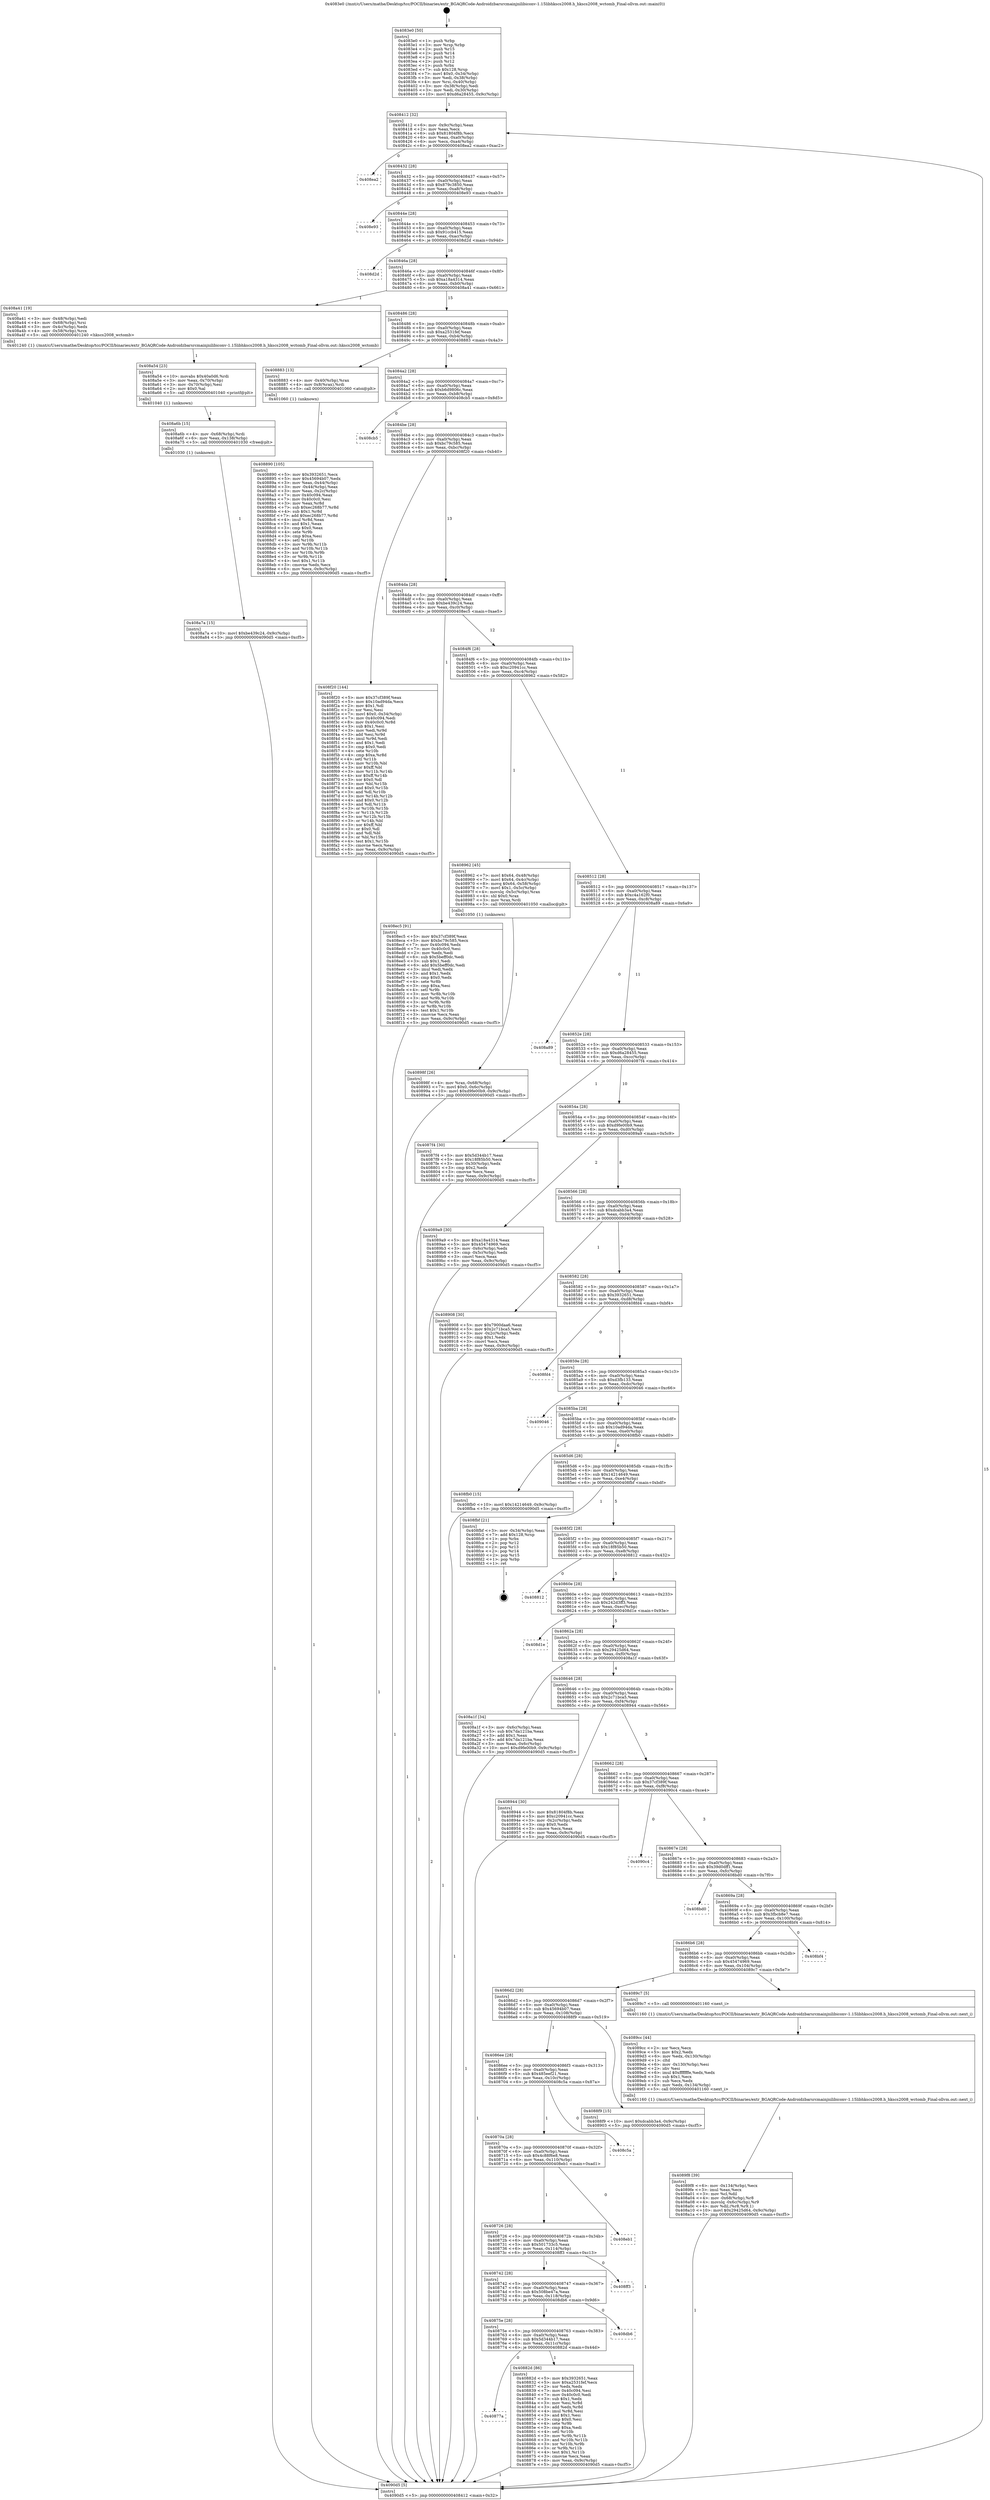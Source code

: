 digraph "0x4083e0" {
  label = "0x4083e0 (/mnt/c/Users/mathe/Desktop/tcc/POCII/binaries/extr_BGAQRCode-Androidzbarsrcmainjnilibiconv-1.15libhkscs2008.h_hkscs2008_wctomb_Final-ollvm.out::main(0))"
  labelloc = "t"
  node[shape=record]

  Entry [label="",width=0.3,height=0.3,shape=circle,fillcolor=black,style=filled]
  "0x408412" [label="{
     0x408412 [32]\l
     | [instrs]\l
     &nbsp;&nbsp;0x408412 \<+6\>: mov -0x9c(%rbp),%eax\l
     &nbsp;&nbsp;0x408418 \<+2\>: mov %eax,%ecx\l
     &nbsp;&nbsp;0x40841a \<+6\>: sub $0x81804f8b,%ecx\l
     &nbsp;&nbsp;0x408420 \<+6\>: mov %eax,-0xa0(%rbp)\l
     &nbsp;&nbsp;0x408426 \<+6\>: mov %ecx,-0xa4(%rbp)\l
     &nbsp;&nbsp;0x40842c \<+6\>: je 0000000000408ea2 \<main+0xac2\>\l
  }"]
  "0x408ea2" [label="{
     0x408ea2\l
  }", style=dashed]
  "0x408432" [label="{
     0x408432 [28]\l
     | [instrs]\l
     &nbsp;&nbsp;0x408432 \<+5\>: jmp 0000000000408437 \<main+0x57\>\l
     &nbsp;&nbsp;0x408437 \<+6\>: mov -0xa0(%rbp),%eax\l
     &nbsp;&nbsp;0x40843d \<+5\>: sub $0x879c3850,%eax\l
     &nbsp;&nbsp;0x408442 \<+6\>: mov %eax,-0xa8(%rbp)\l
     &nbsp;&nbsp;0x408448 \<+6\>: je 0000000000408e93 \<main+0xab3\>\l
  }"]
  Exit [label="",width=0.3,height=0.3,shape=circle,fillcolor=black,style=filled,peripheries=2]
  "0x408e93" [label="{
     0x408e93\l
  }", style=dashed]
  "0x40844e" [label="{
     0x40844e [28]\l
     | [instrs]\l
     &nbsp;&nbsp;0x40844e \<+5\>: jmp 0000000000408453 \<main+0x73\>\l
     &nbsp;&nbsp;0x408453 \<+6\>: mov -0xa0(%rbp),%eax\l
     &nbsp;&nbsp;0x408459 \<+5\>: sub $0x91ccb415,%eax\l
     &nbsp;&nbsp;0x40845e \<+6\>: mov %eax,-0xac(%rbp)\l
     &nbsp;&nbsp;0x408464 \<+6\>: je 0000000000408d2d \<main+0x94d\>\l
  }"]
  "0x408a7a" [label="{
     0x408a7a [15]\l
     | [instrs]\l
     &nbsp;&nbsp;0x408a7a \<+10\>: movl $0xbe439c24,-0x9c(%rbp)\l
     &nbsp;&nbsp;0x408a84 \<+5\>: jmp 00000000004090d5 \<main+0xcf5\>\l
  }"]
  "0x408d2d" [label="{
     0x408d2d\l
  }", style=dashed]
  "0x40846a" [label="{
     0x40846a [28]\l
     | [instrs]\l
     &nbsp;&nbsp;0x40846a \<+5\>: jmp 000000000040846f \<main+0x8f\>\l
     &nbsp;&nbsp;0x40846f \<+6\>: mov -0xa0(%rbp),%eax\l
     &nbsp;&nbsp;0x408475 \<+5\>: sub $0xa18a4314,%eax\l
     &nbsp;&nbsp;0x40847a \<+6\>: mov %eax,-0xb0(%rbp)\l
     &nbsp;&nbsp;0x408480 \<+6\>: je 0000000000408a41 \<main+0x661\>\l
  }"]
  "0x408a6b" [label="{
     0x408a6b [15]\l
     | [instrs]\l
     &nbsp;&nbsp;0x408a6b \<+4\>: mov -0x68(%rbp),%rdi\l
     &nbsp;&nbsp;0x408a6f \<+6\>: mov %eax,-0x138(%rbp)\l
     &nbsp;&nbsp;0x408a75 \<+5\>: call 0000000000401030 \<free@plt\>\l
     | [calls]\l
     &nbsp;&nbsp;0x401030 \{1\} (unknown)\l
  }"]
  "0x408a41" [label="{
     0x408a41 [19]\l
     | [instrs]\l
     &nbsp;&nbsp;0x408a41 \<+3\>: mov -0x48(%rbp),%edi\l
     &nbsp;&nbsp;0x408a44 \<+4\>: mov -0x68(%rbp),%rsi\l
     &nbsp;&nbsp;0x408a48 \<+3\>: mov -0x4c(%rbp),%edx\l
     &nbsp;&nbsp;0x408a4b \<+4\>: mov -0x58(%rbp),%rcx\l
     &nbsp;&nbsp;0x408a4f \<+5\>: call 0000000000401240 \<hkscs2008_wctomb\>\l
     | [calls]\l
     &nbsp;&nbsp;0x401240 \{1\} (/mnt/c/Users/mathe/Desktop/tcc/POCII/binaries/extr_BGAQRCode-Androidzbarsrcmainjnilibiconv-1.15libhkscs2008.h_hkscs2008_wctomb_Final-ollvm.out::hkscs2008_wctomb)\l
  }"]
  "0x408486" [label="{
     0x408486 [28]\l
     | [instrs]\l
     &nbsp;&nbsp;0x408486 \<+5\>: jmp 000000000040848b \<main+0xab\>\l
     &nbsp;&nbsp;0x40848b \<+6\>: mov -0xa0(%rbp),%eax\l
     &nbsp;&nbsp;0x408491 \<+5\>: sub $0xa2531fef,%eax\l
     &nbsp;&nbsp;0x408496 \<+6\>: mov %eax,-0xb4(%rbp)\l
     &nbsp;&nbsp;0x40849c \<+6\>: je 0000000000408883 \<main+0x4a3\>\l
  }"]
  "0x408a54" [label="{
     0x408a54 [23]\l
     | [instrs]\l
     &nbsp;&nbsp;0x408a54 \<+10\>: movabs $0x40a0d6,%rdi\l
     &nbsp;&nbsp;0x408a5e \<+3\>: mov %eax,-0x70(%rbp)\l
     &nbsp;&nbsp;0x408a61 \<+3\>: mov -0x70(%rbp),%esi\l
     &nbsp;&nbsp;0x408a64 \<+2\>: mov $0x0,%al\l
     &nbsp;&nbsp;0x408a66 \<+5\>: call 0000000000401040 \<printf@plt\>\l
     | [calls]\l
     &nbsp;&nbsp;0x401040 \{1\} (unknown)\l
  }"]
  "0x408883" [label="{
     0x408883 [13]\l
     | [instrs]\l
     &nbsp;&nbsp;0x408883 \<+4\>: mov -0x40(%rbp),%rax\l
     &nbsp;&nbsp;0x408887 \<+4\>: mov 0x8(%rax),%rdi\l
     &nbsp;&nbsp;0x40888b \<+5\>: call 0000000000401060 \<atoi@plt\>\l
     | [calls]\l
     &nbsp;&nbsp;0x401060 \{1\} (unknown)\l
  }"]
  "0x4084a2" [label="{
     0x4084a2 [28]\l
     | [instrs]\l
     &nbsp;&nbsp;0x4084a2 \<+5\>: jmp 00000000004084a7 \<main+0xc7\>\l
     &nbsp;&nbsp;0x4084a7 \<+6\>: mov -0xa0(%rbp),%eax\l
     &nbsp;&nbsp;0x4084ad \<+5\>: sub $0xb6d9806c,%eax\l
     &nbsp;&nbsp;0x4084b2 \<+6\>: mov %eax,-0xb8(%rbp)\l
     &nbsp;&nbsp;0x4084b8 \<+6\>: je 0000000000408cb5 \<main+0x8d5\>\l
  }"]
  "0x4089f8" [label="{
     0x4089f8 [39]\l
     | [instrs]\l
     &nbsp;&nbsp;0x4089f8 \<+6\>: mov -0x134(%rbp),%ecx\l
     &nbsp;&nbsp;0x4089fe \<+3\>: imul %eax,%ecx\l
     &nbsp;&nbsp;0x408a01 \<+3\>: mov %cl,%dil\l
     &nbsp;&nbsp;0x408a04 \<+4\>: mov -0x68(%rbp),%r8\l
     &nbsp;&nbsp;0x408a08 \<+4\>: movslq -0x6c(%rbp),%r9\l
     &nbsp;&nbsp;0x408a0c \<+4\>: mov %dil,(%r8,%r9,1)\l
     &nbsp;&nbsp;0x408a10 \<+10\>: movl $0x29425d64,-0x9c(%rbp)\l
     &nbsp;&nbsp;0x408a1a \<+5\>: jmp 00000000004090d5 \<main+0xcf5\>\l
  }"]
  "0x408cb5" [label="{
     0x408cb5\l
  }", style=dashed]
  "0x4084be" [label="{
     0x4084be [28]\l
     | [instrs]\l
     &nbsp;&nbsp;0x4084be \<+5\>: jmp 00000000004084c3 \<main+0xe3\>\l
     &nbsp;&nbsp;0x4084c3 \<+6\>: mov -0xa0(%rbp),%eax\l
     &nbsp;&nbsp;0x4084c9 \<+5\>: sub $0xbc79c585,%eax\l
     &nbsp;&nbsp;0x4084ce \<+6\>: mov %eax,-0xbc(%rbp)\l
     &nbsp;&nbsp;0x4084d4 \<+6\>: je 0000000000408f20 \<main+0xb40\>\l
  }"]
  "0x4089cc" [label="{
     0x4089cc [44]\l
     | [instrs]\l
     &nbsp;&nbsp;0x4089cc \<+2\>: xor %ecx,%ecx\l
     &nbsp;&nbsp;0x4089ce \<+5\>: mov $0x2,%edx\l
     &nbsp;&nbsp;0x4089d3 \<+6\>: mov %edx,-0x130(%rbp)\l
     &nbsp;&nbsp;0x4089d9 \<+1\>: cltd\l
     &nbsp;&nbsp;0x4089da \<+6\>: mov -0x130(%rbp),%esi\l
     &nbsp;&nbsp;0x4089e0 \<+2\>: idiv %esi\l
     &nbsp;&nbsp;0x4089e2 \<+6\>: imul $0xfffffffe,%edx,%edx\l
     &nbsp;&nbsp;0x4089e8 \<+3\>: sub $0x1,%ecx\l
     &nbsp;&nbsp;0x4089eb \<+2\>: sub %ecx,%edx\l
     &nbsp;&nbsp;0x4089ed \<+6\>: mov %edx,-0x134(%rbp)\l
     &nbsp;&nbsp;0x4089f3 \<+5\>: call 0000000000401160 \<next_i\>\l
     | [calls]\l
     &nbsp;&nbsp;0x401160 \{1\} (/mnt/c/Users/mathe/Desktop/tcc/POCII/binaries/extr_BGAQRCode-Androidzbarsrcmainjnilibiconv-1.15libhkscs2008.h_hkscs2008_wctomb_Final-ollvm.out::next_i)\l
  }"]
  "0x408f20" [label="{
     0x408f20 [144]\l
     | [instrs]\l
     &nbsp;&nbsp;0x408f20 \<+5\>: mov $0x37cf389f,%eax\l
     &nbsp;&nbsp;0x408f25 \<+5\>: mov $0x10ad94da,%ecx\l
     &nbsp;&nbsp;0x408f2a \<+2\>: mov $0x1,%dl\l
     &nbsp;&nbsp;0x408f2c \<+2\>: xor %esi,%esi\l
     &nbsp;&nbsp;0x408f2e \<+7\>: movl $0x0,-0x34(%rbp)\l
     &nbsp;&nbsp;0x408f35 \<+7\>: mov 0x40c094,%edi\l
     &nbsp;&nbsp;0x408f3c \<+8\>: mov 0x40c0c0,%r8d\l
     &nbsp;&nbsp;0x408f44 \<+3\>: sub $0x1,%esi\l
     &nbsp;&nbsp;0x408f47 \<+3\>: mov %edi,%r9d\l
     &nbsp;&nbsp;0x408f4a \<+3\>: add %esi,%r9d\l
     &nbsp;&nbsp;0x408f4d \<+4\>: imul %r9d,%edi\l
     &nbsp;&nbsp;0x408f51 \<+3\>: and $0x1,%edi\l
     &nbsp;&nbsp;0x408f54 \<+3\>: cmp $0x0,%edi\l
     &nbsp;&nbsp;0x408f57 \<+4\>: sete %r10b\l
     &nbsp;&nbsp;0x408f5b \<+4\>: cmp $0xa,%r8d\l
     &nbsp;&nbsp;0x408f5f \<+4\>: setl %r11b\l
     &nbsp;&nbsp;0x408f63 \<+3\>: mov %r10b,%bl\l
     &nbsp;&nbsp;0x408f66 \<+3\>: xor $0xff,%bl\l
     &nbsp;&nbsp;0x408f69 \<+3\>: mov %r11b,%r14b\l
     &nbsp;&nbsp;0x408f6c \<+4\>: xor $0xff,%r14b\l
     &nbsp;&nbsp;0x408f70 \<+3\>: xor $0x0,%dl\l
     &nbsp;&nbsp;0x408f73 \<+3\>: mov %bl,%r15b\l
     &nbsp;&nbsp;0x408f76 \<+4\>: and $0x0,%r15b\l
     &nbsp;&nbsp;0x408f7a \<+3\>: and %dl,%r10b\l
     &nbsp;&nbsp;0x408f7d \<+3\>: mov %r14b,%r12b\l
     &nbsp;&nbsp;0x408f80 \<+4\>: and $0x0,%r12b\l
     &nbsp;&nbsp;0x408f84 \<+3\>: and %dl,%r11b\l
     &nbsp;&nbsp;0x408f87 \<+3\>: or %r10b,%r15b\l
     &nbsp;&nbsp;0x408f8a \<+3\>: or %r11b,%r12b\l
     &nbsp;&nbsp;0x408f8d \<+3\>: xor %r12b,%r15b\l
     &nbsp;&nbsp;0x408f90 \<+3\>: or %r14b,%bl\l
     &nbsp;&nbsp;0x408f93 \<+3\>: xor $0xff,%bl\l
     &nbsp;&nbsp;0x408f96 \<+3\>: or $0x0,%dl\l
     &nbsp;&nbsp;0x408f99 \<+2\>: and %dl,%bl\l
     &nbsp;&nbsp;0x408f9b \<+3\>: or %bl,%r15b\l
     &nbsp;&nbsp;0x408f9e \<+4\>: test $0x1,%r15b\l
     &nbsp;&nbsp;0x408fa2 \<+3\>: cmovne %ecx,%eax\l
     &nbsp;&nbsp;0x408fa5 \<+6\>: mov %eax,-0x9c(%rbp)\l
     &nbsp;&nbsp;0x408fab \<+5\>: jmp 00000000004090d5 \<main+0xcf5\>\l
  }"]
  "0x4084da" [label="{
     0x4084da [28]\l
     | [instrs]\l
     &nbsp;&nbsp;0x4084da \<+5\>: jmp 00000000004084df \<main+0xff\>\l
     &nbsp;&nbsp;0x4084df \<+6\>: mov -0xa0(%rbp),%eax\l
     &nbsp;&nbsp;0x4084e5 \<+5\>: sub $0xbe439c24,%eax\l
     &nbsp;&nbsp;0x4084ea \<+6\>: mov %eax,-0xc0(%rbp)\l
     &nbsp;&nbsp;0x4084f0 \<+6\>: je 0000000000408ec5 \<main+0xae5\>\l
  }"]
  "0x40898f" [label="{
     0x40898f [26]\l
     | [instrs]\l
     &nbsp;&nbsp;0x40898f \<+4\>: mov %rax,-0x68(%rbp)\l
     &nbsp;&nbsp;0x408993 \<+7\>: movl $0x0,-0x6c(%rbp)\l
     &nbsp;&nbsp;0x40899a \<+10\>: movl $0xd9fe00b9,-0x9c(%rbp)\l
     &nbsp;&nbsp;0x4089a4 \<+5\>: jmp 00000000004090d5 \<main+0xcf5\>\l
  }"]
  "0x408ec5" [label="{
     0x408ec5 [91]\l
     | [instrs]\l
     &nbsp;&nbsp;0x408ec5 \<+5\>: mov $0x37cf389f,%eax\l
     &nbsp;&nbsp;0x408eca \<+5\>: mov $0xbc79c585,%ecx\l
     &nbsp;&nbsp;0x408ecf \<+7\>: mov 0x40c094,%edx\l
     &nbsp;&nbsp;0x408ed6 \<+7\>: mov 0x40c0c0,%esi\l
     &nbsp;&nbsp;0x408edd \<+2\>: mov %edx,%edi\l
     &nbsp;&nbsp;0x408edf \<+6\>: sub $0x5beff0dc,%edi\l
     &nbsp;&nbsp;0x408ee5 \<+3\>: sub $0x1,%edi\l
     &nbsp;&nbsp;0x408ee8 \<+6\>: add $0x5beff0dc,%edi\l
     &nbsp;&nbsp;0x408eee \<+3\>: imul %edi,%edx\l
     &nbsp;&nbsp;0x408ef1 \<+3\>: and $0x1,%edx\l
     &nbsp;&nbsp;0x408ef4 \<+3\>: cmp $0x0,%edx\l
     &nbsp;&nbsp;0x408ef7 \<+4\>: sete %r8b\l
     &nbsp;&nbsp;0x408efb \<+3\>: cmp $0xa,%esi\l
     &nbsp;&nbsp;0x408efe \<+4\>: setl %r9b\l
     &nbsp;&nbsp;0x408f02 \<+3\>: mov %r8b,%r10b\l
     &nbsp;&nbsp;0x408f05 \<+3\>: and %r9b,%r10b\l
     &nbsp;&nbsp;0x408f08 \<+3\>: xor %r9b,%r8b\l
     &nbsp;&nbsp;0x408f0b \<+3\>: or %r8b,%r10b\l
     &nbsp;&nbsp;0x408f0e \<+4\>: test $0x1,%r10b\l
     &nbsp;&nbsp;0x408f12 \<+3\>: cmovne %ecx,%eax\l
     &nbsp;&nbsp;0x408f15 \<+6\>: mov %eax,-0x9c(%rbp)\l
     &nbsp;&nbsp;0x408f1b \<+5\>: jmp 00000000004090d5 \<main+0xcf5\>\l
  }"]
  "0x4084f6" [label="{
     0x4084f6 [28]\l
     | [instrs]\l
     &nbsp;&nbsp;0x4084f6 \<+5\>: jmp 00000000004084fb \<main+0x11b\>\l
     &nbsp;&nbsp;0x4084fb \<+6\>: mov -0xa0(%rbp),%eax\l
     &nbsp;&nbsp;0x408501 \<+5\>: sub $0xc20941cc,%eax\l
     &nbsp;&nbsp;0x408506 \<+6\>: mov %eax,-0xc4(%rbp)\l
     &nbsp;&nbsp;0x40850c \<+6\>: je 0000000000408962 \<main+0x582\>\l
  }"]
  "0x408890" [label="{
     0x408890 [105]\l
     | [instrs]\l
     &nbsp;&nbsp;0x408890 \<+5\>: mov $0x3932651,%ecx\l
     &nbsp;&nbsp;0x408895 \<+5\>: mov $0x45694b07,%edx\l
     &nbsp;&nbsp;0x40889a \<+3\>: mov %eax,-0x44(%rbp)\l
     &nbsp;&nbsp;0x40889d \<+3\>: mov -0x44(%rbp),%eax\l
     &nbsp;&nbsp;0x4088a0 \<+3\>: mov %eax,-0x2c(%rbp)\l
     &nbsp;&nbsp;0x4088a3 \<+7\>: mov 0x40c094,%eax\l
     &nbsp;&nbsp;0x4088aa \<+7\>: mov 0x40c0c0,%esi\l
     &nbsp;&nbsp;0x4088b1 \<+3\>: mov %eax,%r8d\l
     &nbsp;&nbsp;0x4088b4 \<+7\>: sub $0xec268b77,%r8d\l
     &nbsp;&nbsp;0x4088bb \<+4\>: sub $0x1,%r8d\l
     &nbsp;&nbsp;0x4088bf \<+7\>: add $0xec268b77,%r8d\l
     &nbsp;&nbsp;0x4088c6 \<+4\>: imul %r8d,%eax\l
     &nbsp;&nbsp;0x4088ca \<+3\>: and $0x1,%eax\l
     &nbsp;&nbsp;0x4088cd \<+3\>: cmp $0x0,%eax\l
     &nbsp;&nbsp;0x4088d0 \<+4\>: sete %r9b\l
     &nbsp;&nbsp;0x4088d4 \<+3\>: cmp $0xa,%esi\l
     &nbsp;&nbsp;0x4088d7 \<+4\>: setl %r10b\l
     &nbsp;&nbsp;0x4088db \<+3\>: mov %r9b,%r11b\l
     &nbsp;&nbsp;0x4088de \<+3\>: and %r10b,%r11b\l
     &nbsp;&nbsp;0x4088e1 \<+3\>: xor %r10b,%r9b\l
     &nbsp;&nbsp;0x4088e4 \<+3\>: or %r9b,%r11b\l
     &nbsp;&nbsp;0x4088e7 \<+4\>: test $0x1,%r11b\l
     &nbsp;&nbsp;0x4088eb \<+3\>: cmovne %edx,%ecx\l
     &nbsp;&nbsp;0x4088ee \<+6\>: mov %ecx,-0x9c(%rbp)\l
     &nbsp;&nbsp;0x4088f4 \<+5\>: jmp 00000000004090d5 \<main+0xcf5\>\l
  }"]
  "0x408962" [label="{
     0x408962 [45]\l
     | [instrs]\l
     &nbsp;&nbsp;0x408962 \<+7\>: movl $0x64,-0x48(%rbp)\l
     &nbsp;&nbsp;0x408969 \<+7\>: movl $0x64,-0x4c(%rbp)\l
     &nbsp;&nbsp;0x408970 \<+8\>: movq $0x64,-0x58(%rbp)\l
     &nbsp;&nbsp;0x408978 \<+7\>: movl $0x1,-0x5c(%rbp)\l
     &nbsp;&nbsp;0x40897f \<+4\>: movslq -0x5c(%rbp),%rax\l
     &nbsp;&nbsp;0x408983 \<+4\>: shl $0x0,%rax\l
     &nbsp;&nbsp;0x408987 \<+3\>: mov %rax,%rdi\l
     &nbsp;&nbsp;0x40898a \<+5\>: call 0000000000401050 \<malloc@plt\>\l
     | [calls]\l
     &nbsp;&nbsp;0x401050 \{1\} (unknown)\l
  }"]
  "0x408512" [label="{
     0x408512 [28]\l
     | [instrs]\l
     &nbsp;&nbsp;0x408512 \<+5\>: jmp 0000000000408517 \<main+0x137\>\l
     &nbsp;&nbsp;0x408517 \<+6\>: mov -0xa0(%rbp),%eax\l
     &nbsp;&nbsp;0x40851d \<+5\>: sub $0xc4a162f0,%eax\l
     &nbsp;&nbsp;0x408522 \<+6\>: mov %eax,-0xc8(%rbp)\l
     &nbsp;&nbsp;0x408528 \<+6\>: je 0000000000408a89 \<main+0x6a9\>\l
  }"]
  "0x40877a" [label="{
     0x40877a\l
  }", style=dashed]
  "0x408a89" [label="{
     0x408a89\l
  }", style=dashed]
  "0x40852e" [label="{
     0x40852e [28]\l
     | [instrs]\l
     &nbsp;&nbsp;0x40852e \<+5\>: jmp 0000000000408533 \<main+0x153\>\l
     &nbsp;&nbsp;0x408533 \<+6\>: mov -0xa0(%rbp),%eax\l
     &nbsp;&nbsp;0x408539 \<+5\>: sub $0xd6a28455,%eax\l
     &nbsp;&nbsp;0x40853e \<+6\>: mov %eax,-0xcc(%rbp)\l
     &nbsp;&nbsp;0x408544 \<+6\>: je 00000000004087f4 \<main+0x414\>\l
  }"]
  "0x40882d" [label="{
     0x40882d [86]\l
     | [instrs]\l
     &nbsp;&nbsp;0x40882d \<+5\>: mov $0x3932651,%eax\l
     &nbsp;&nbsp;0x408832 \<+5\>: mov $0xa2531fef,%ecx\l
     &nbsp;&nbsp;0x408837 \<+2\>: xor %edx,%edx\l
     &nbsp;&nbsp;0x408839 \<+7\>: mov 0x40c094,%esi\l
     &nbsp;&nbsp;0x408840 \<+7\>: mov 0x40c0c0,%edi\l
     &nbsp;&nbsp;0x408847 \<+3\>: sub $0x1,%edx\l
     &nbsp;&nbsp;0x40884a \<+3\>: mov %esi,%r8d\l
     &nbsp;&nbsp;0x40884d \<+3\>: add %edx,%r8d\l
     &nbsp;&nbsp;0x408850 \<+4\>: imul %r8d,%esi\l
     &nbsp;&nbsp;0x408854 \<+3\>: and $0x1,%esi\l
     &nbsp;&nbsp;0x408857 \<+3\>: cmp $0x0,%esi\l
     &nbsp;&nbsp;0x40885a \<+4\>: sete %r9b\l
     &nbsp;&nbsp;0x40885e \<+3\>: cmp $0xa,%edi\l
     &nbsp;&nbsp;0x408861 \<+4\>: setl %r10b\l
     &nbsp;&nbsp;0x408865 \<+3\>: mov %r9b,%r11b\l
     &nbsp;&nbsp;0x408868 \<+3\>: and %r10b,%r11b\l
     &nbsp;&nbsp;0x40886b \<+3\>: xor %r10b,%r9b\l
     &nbsp;&nbsp;0x40886e \<+3\>: or %r9b,%r11b\l
     &nbsp;&nbsp;0x408871 \<+4\>: test $0x1,%r11b\l
     &nbsp;&nbsp;0x408875 \<+3\>: cmovne %ecx,%eax\l
     &nbsp;&nbsp;0x408878 \<+6\>: mov %eax,-0x9c(%rbp)\l
     &nbsp;&nbsp;0x40887e \<+5\>: jmp 00000000004090d5 \<main+0xcf5\>\l
  }"]
  "0x4087f4" [label="{
     0x4087f4 [30]\l
     | [instrs]\l
     &nbsp;&nbsp;0x4087f4 \<+5\>: mov $0x5d344b17,%eax\l
     &nbsp;&nbsp;0x4087f9 \<+5\>: mov $0x18f85b50,%ecx\l
     &nbsp;&nbsp;0x4087fe \<+3\>: mov -0x30(%rbp),%edx\l
     &nbsp;&nbsp;0x408801 \<+3\>: cmp $0x2,%edx\l
     &nbsp;&nbsp;0x408804 \<+3\>: cmovne %ecx,%eax\l
     &nbsp;&nbsp;0x408807 \<+6\>: mov %eax,-0x9c(%rbp)\l
     &nbsp;&nbsp;0x40880d \<+5\>: jmp 00000000004090d5 \<main+0xcf5\>\l
  }"]
  "0x40854a" [label="{
     0x40854a [28]\l
     | [instrs]\l
     &nbsp;&nbsp;0x40854a \<+5\>: jmp 000000000040854f \<main+0x16f\>\l
     &nbsp;&nbsp;0x40854f \<+6\>: mov -0xa0(%rbp),%eax\l
     &nbsp;&nbsp;0x408555 \<+5\>: sub $0xd9fe00b9,%eax\l
     &nbsp;&nbsp;0x40855a \<+6\>: mov %eax,-0xd0(%rbp)\l
     &nbsp;&nbsp;0x408560 \<+6\>: je 00000000004089a9 \<main+0x5c9\>\l
  }"]
  "0x4090d5" [label="{
     0x4090d5 [5]\l
     | [instrs]\l
     &nbsp;&nbsp;0x4090d5 \<+5\>: jmp 0000000000408412 \<main+0x32\>\l
  }"]
  "0x4083e0" [label="{
     0x4083e0 [50]\l
     | [instrs]\l
     &nbsp;&nbsp;0x4083e0 \<+1\>: push %rbp\l
     &nbsp;&nbsp;0x4083e1 \<+3\>: mov %rsp,%rbp\l
     &nbsp;&nbsp;0x4083e4 \<+2\>: push %r15\l
     &nbsp;&nbsp;0x4083e6 \<+2\>: push %r14\l
     &nbsp;&nbsp;0x4083e8 \<+2\>: push %r13\l
     &nbsp;&nbsp;0x4083ea \<+2\>: push %r12\l
     &nbsp;&nbsp;0x4083ec \<+1\>: push %rbx\l
     &nbsp;&nbsp;0x4083ed \<+7\>: sub $0x128,%rsp\l
     &nbsp;&nbsp;0x4083f4 \<+7\>: movl $0x0,-0x34(%rbp)\l
     &nbsp;&nbsp;0x4083fb \<+3\>: mov %edi,-0x38(%rbp)\l
     &nbsp;&nbsp;0x4083fe \<+4\>: mov %rsi,-0x40(%rbp)\l
     &nbsp;&nbsp;0x408402 \<+3\>: mov -0x38(%rbp),%edi\l
     &nbsp;&nbsp;0x408405 \<+3\>: mov %edi,-0x30(%rbp)\l
     &nbsp;&nbsp;0x408408 \<+10\>: movl $0xd6a28455,-0x9c(%rbp)\l
  }"]
  "0x40875e" [label="{
     0x40875e [28]\l
     | [instrs]\l
     &nbsp;&nbsp;0x40875e \<+5\>: jmp 0000000000408763 \<main+0x383\>\l
     &nbsp;&nbsp;0x408763 \<+6\>: mov -0xa0(%rbp),%eax\l
     &nbsp;&nbsp;0x408769 \<+5\>: sub $0x5d344b17,%eax\l
     &nbsp;&nbsp;0x40876e \<+6\>: mov %eax,-0x11c(%rbp)\l
     &nbsp;&nbsp;0x408774 \<+6\>: je 000000000040882d \<main+0x44d\>\l
  }"]
  "0x4089a9" [label="{
     0x4089a9 [30]\l
     | [instrs]\l
     &nbsp;&nbsp;0x4089a9 \<+5\>: mov $0xa18a4314,%eax\l
     &nbsp;&nbsp;0x4089ae \<+5\>: mov $0x45474969,%ecx\l
     &nbsp;&nbsp;0x4089b3 \<+3\>: mov -0x6c(%rbp),%edx\l
     &nbsp;&nbsp;0x4089b6 \<+3\>: cmp -0x5c(%rbp),%edx\l
     &nbsp;&nbsp;0x4089b9 \<+3\>: cmovl %ecx,%eax\l
     &nbsp;&nbsp;0x4089bc \<+6\>: mov %eax,-0x9c(%rbp)\l
     &nbsp;&nbsp;0x4089c2 \<+5\>: jmp 00000000004090d5 \<main+0xcf5\>\l
  }"]
  "0x408566" [label="{
     0x408566 [28]\l
     | [instrs]\l
     &nbsp;&nbsp;0x408566 \<+5\>: jmp 000000000040856b \<main+0x18b\>\l
     &nbsp;&nbsp;0x40856b \<+6\>: mov -0xa0(%rbp),%eax\l
     &nbsp;&nbsp;0x408571 \<+5\>: sub $0xdcabb3a4,%eax\l
     &nbsp;&nbsp;0x408576 \<+6\>: mov %eax,-0xd4(%rbp)\l
     &nbsp;&nbsp;0x40857c \<+6\>: je 0000000000408908 \<main+0x528\>\l
  }"]
  "0x408db6" [label="{
     0x408db6\l
  }", style=dashed]
  "0x408908" [label="{
     0x408908 [30]\l
     | [instrs]\l
     &nbsp;&nbsp;0x408908 \<+5\>: mov $0x7900daa6,%eax\l
     &nbsp;&nbsp;0x40890d \<+5\>: mov $0x2c71bca5,%ecx\l
     &nbsp;&nbsp;0x408912 \<+3\>: mov -0x2c(%rbp),%edx\l
     &nbsp;&nbsp;0x408915 \<+3\>: cmp $0x1,%edx\l
     &nbsp;&nbsp;0x408918 \<+3\>: cmovl %ecx,%eax\l
     &nbsp;&nbsp;0x40891b \<+6\>: mov %eax,-0x9c(%rbp)\l
     &nbsp;&nbsp;0x408921 \<+5\>: jmp 00000000004090d5 \<main+0xcf5\>\l
  }"]
  "0x408582" [label="{
     0x408582 [28]\l
     | [instrs]\l
     &nbsp;&nbsp;0x408582 \<+5\>: jmp 0000000000408587 \<main+0x1a7\>\l
     &nbsp;&nbsp;0x408587 \<+6\>: mov -0xa0(%rbp),%eax\l
     &nbsp;&nbsp;0x40858d \<+5\>: sub $0x3932651,%eax\l
     &nbsp;&nbsp;0x408592 \<+6\>: mov %eax,-0xd8(%rbp)\l
     &nbsp;&nbsp;0x408598 \<+6\>: je 0000000000408fd4 \<main+0xbf4\>\l
  }"]
  "0x408742" [label="{
     0x408742 [28]\l
     | [instrs]\l
     &nbsp;&nbsp;0x408742 \<+5\>: jmp 0000000000408747 \<main+0x367\>\l
     &nbsp;&nbsp;0x408747 \<+6\>: mov -0xa0(%rbp),%eax\l
     &nbsp;&nbsp;0x40874d \<+5\>: sub $0x508be47a,%eax\l
     &nbsp;&nbsp;0x408752 \<+6\>: mov %eax,-0x118(%rbp)\l
     &nbsp;&nbsp;0x408758 \<+6\>: je 0000000000408db6 \<main+0x9d6\>\l
  }"]
  "0x408fd4" [label="{
     0x408fd4\l
  }", style=dashed]
  "0x40859e" [label="{
     0x40859e [28]\l
     | [instrs]\l
     &nbsp;&nbsp;0x40859e \<+5\>: jmp 00000000004085a3 \<main+0x1c3\>\l
     &nbsp;&nbsp;0x4085a3 \<+6\>: mov -0xa0(%rbp),%eax\l
     &nbsp;&nbsp;0x4085a9 \<+5\>: sub $0xd3fb133,%eax\l
     &nbsp;&nbsp;0x4085ae \<+6\>: mov %eax,-0xdc(%rbp)\l
     &nbsp;&nbsp;0x4085b4 \<+6\>: je 0000000000409046 \<main+0xc66\>\l
  }"]
  "0x408ff3" [label="{
     0x408ff3\l
  }", style=dashed]
  "0x409046" [label="{
     0x409046\l
  }", style=dashed]
  "0x4085ba" [label="{
     0x4085ba [28]\l
     | [instrs]\l
     &nbsp;&nbsp;0x4085ba \<+5\>: jmp 00000000004085bf \<main+0x1df\>\l
     &nbsp;&nbsp;0x4085bf \<+6\>: mov -0xa0(%rbp),%eax\l
     &nbsp;&nbsp;0x4085c5 \<+5\>: sub $0x10ad94da,%eax\l
     &nbsp;&nbsp;0x4085ca \<+6\>: mov %eax,-0xe0(%rbp)\l
     &nbsp;&nbsp;0x4085d0 \<+6\>: je 0000000000408fb0 \<main+0xbd0\>\l
  }"]
  "0x408726" [label="{
     0x408726 [28]\l
     | [instrs]\l
     &nbsp;&nbsp;0x408726 \<+5\>: jmp 000000000040872b \<main+0x34b\>\l
     &nbsp;&nbsp;0x40872b \<+6\>: mov -0xa0(%rbp),%eax\l
     &nbsp;&nbsp;0x408731 \<+5\>: sub $0x501733c5,%eax\l
     &nbsp;&nbsp;0x408736 \<+6\>: mov %eax,-0x114(%rbp)\l
     &nbsp;&nbsp;0x40873c \<+6\>: je 0000000000408ff3 \<main+0xc13\>\l
  }"]
  "0x408fb0" [label="{
     0x408fb0 [15]\l
     | [instrs]\l
     &nbsp;&nbsp;0x408fb0 \<+10\>: movl $0x14214649,-0x9c(%rbp)\l
     &nbsp;&nbsp;0x408fba \<+5\>: jmp 00000000004090d5 \<main+0xcf5\>\l
  }"]
  "0x4085d6" [label="{
     0x4085d6 [28]\l
     | [instrs]\l
     &nbsp;&nbsp;0x4085d6 \<+5\>: jmp 00000000004085db \<main+0x1fb\>\l
     &nbsp;&nbsp;0x4085db \<+6\>: mov -0xa0(%rbp),%eax\l
     &nbsp;&nbsp;0x4085e1 \<+5\>: sub $0x14214649,%eax\l
     &nbsp;&nbsp;0x4085e6 \<+6\>: mov %eax,-0xe4(%rbp)\l
     &nbsp;&nbsp;0x4085ec \<+6\>: je 0000000000408fbf \<main+0xbdf\>\l
  }"]
  "0x408eb1" [label="{
     0x408eb1\l
  }", style=dashed]
  "0x408fbf" [label="{
     0x408fbf [21]\l
     | [instrs]\l
     &nbsp;&nbsp;0x408fbf \<+3\>: mov -0x34(%rbp),%eax\l
     &nbsp;&nbsp;0x408fc2 \<+7\>: add $0x128,%rsp\l
     &nbsp;&nbsp;0x408fc9 \<+1\>: pop %rbx\l
     &nbsp;&nbsp;0x408fca \<+2\>: pop %r12\l
     &nbsp;&nbsp;0x408fcc \<+2\>: pop %r13\l
     &nbsp;&nbsp;0x408fce \<+2\>: pop %r14\l
     &nbsp;&nbsp;0x408fd0 \<+2\>: pop %r15\l
     &nbsp;&nbsp;0x408fd2 \<+1\>: pop %rbp\l
     &nbsp;&nbsp;0x408fd3 \<+1\>: ret\l
  }"]
  "0x4085f2" [label="{
     0x4085f2 [28]\l
     | [instrs]\l
     &nbsp;&nbsp;0x4085f2 \<+5\>: jmp 00000000004085f7 \<main+0x217\>\l
     &nbsp;&nbsp;0x4085f7 \<+6\>: mov -0xa0(%rbp),%eax\l
     &nbsp;&nbsp;0x4085fd \<+5\>: sub $0x18f85b50,%eax\l
     &nbsp;&nbsp;0x408602 \<+6\>: mov %eax,-0xe8(%rbp)\l
     &nbsp;&nbsp;0x408608 \<+6\>: je 0000000000408812 \<main+0x432\>\l
  }"]
  "0x40870a" [label="{
     0x40870a [28]\l
     | [instrs]\l
     &nbsp;&nbsp;0x40870a \<+5\>: jmp 000000000040870f \<main+0x32f\>\l
     &nbsp;&nbsp;0x40870f \<+6\>: mov -0xa0(%rbp),%eax\l
     &nbsp;&nbsp;0x408715 \<+5\>: sub $0x4c88f6e8,%eax\l
     &nbsp;&nbsp;0x40871a \<+6\>: mov %eax,-0x110(%rbp)\l
     &nbsp;&nbsp;0x408720 \<+6\>: je 0000000000408eb1 \<main+0xad1\>\l
  }"]
  "0x408812" [label="{
     0x408812\l
  }", style=dashed]
  "0x40860e" [label="{
     0x40860e [28]\l
     | [instrs]\l
     &nbsp;&nbsp;0x40860e \<+5\>: jmp 0000000000408613 \<main+0x233\>\l
     &nbsp;&nbsp;0x408613 \<+6\>: mov -0xa0(%rbp),%eax\l
     &nbsp;&nbsp;0x408619 \<+5\>: sub $0x242d3ff3,%eax\l
     &nbsp;&nbsp;0x40861e \<+6\>: mov %eax,-0xec(%rbp)\l
     &nbsp;&nbsp;0x408624 \<+6\>: je 0000000000408d1e \<main+0x93e\>\l
  }"]
  "0x408c5a" [label="{
     0x408c5a\l
  }", style=dashed]
  "0x408d1e" [label="{
     0x408d1e\l
  }", style=dashed]
  "0x40862a" [label="{
     0x40862a [28]\l
     | [instrs]\l
     &nbsp;&nbsp;0x40862a \<+5\>: jmp 000000000040862f \<main+0x24f\>\l
     &nbsp;&nbsp;0x40862f \<+6\>: mov -0xa0(%rbp),%eax\l
     &nbsp;&nbsp;0x408635 \<+5\>: sub $0x29425d64,%eax\l
     &nbsp;&nbsp;0x40863a \<+6\>: mov %eax,-0xf0(%rbp)\l
     &nbsp;&nbsp;0x408640 \<+6\>: je 0000000000408a1f \<main+0x63f\>\l
  }"]
  "0x4086ee" [label="{
     0x4086ee [28]\l
     | [instrs]\l
     &nbsp;&nbsp;0x4086ee \<+5\>: jmp 00000000004086f3 \<main+0x313\>\l
     &nbsp;&nbsp;0x4086f3 \<+6\>: mov -0xa0(%rbp),%eax\l
     &nbsp;&nbsp;0x4086f9 \<+5\>: sub $0x485eef21,%eax\l
     &nbsp;&nbsp;0x4086fe \<+6\>: mov %eax,-0x10c(%rbp)\l
     &nbsp;&nbsp;0x408704 \<+6\>: je 0000000000408c5a \<main+0x87a\>\l
  }"]
  "0x408a1f" [label="{
     0x408a1f [34]\l
     | [instrs]\l
     &nbsp;&nbsp;0x408a1f \<+3\>: mov -0x6c(%rbp),%eax\l
     &nbsp;&nbsp;0x408a22 \<+5\>: sub $0x7da121ba,%eax\l
     &nbsp;&nbsp;0x408a27 \<+3\>: add $0x1,%eax\l
     &nbsp;&nbsp;0x408a2a \<+5\>: add $0x7da121ba,%eax\l
     &nbsp;&nbsp;0x408a2f \<+3\>: mov %eax,-0x6c(%rbp)\l
     &nbsp;&nbsp;0x408a32 \<+10\>: movl $0xd9fe00b9,-0x9c(%rbp)\l
     &nbsp;&nbsp;0x408a3c \<+5\>: jmp 00000000004090d5 \<main+0xcf5\>\l
  }"]
  "0x408646" [label="{
     0x408646 [28]\l
     | [instrs]\l
     &nbsp;&nbsp;0x408646 \<+5\>: jmp 000000000040864b \<main+0x26b\>\l
     &nbsp;&nbsp;0x40864b \<+6\>: mov -0xa0(%rbp),%eax\l
     &nbsp;&nbsp;0x408651 \<+5\>: sub $0x2c71bca5,%eax\l
     &nbsp;&nbsp;0x408656 \<+6\>: mov %eax,-0xf4(%rbp)\l
     &nbsp;&nbsp;0x40865c \<+6\>: je 0000000000408944 \<main+0x564\>\l
  }"]
  "0x4088f9" [label="{
     0x4088f9 [15]\l
     | [instrs]\l
     &nbsp;&nbsp;0x4088f9 \<+10\>: movl $0xdcabb3a4,-0x9c(%rbp)\l
     &nbsp;&nbsp;0x408903 \<+5\>: jmp 00000000004090d5 \<main+0xcf5\>\l
  }"]
  "0x408944" [label="{
     0x408944 [30]\l
     | [instrs]\l
     &nbsp;&nbsp;0x408944 \<+5\>: mov $0x81804f8b,%eax\l
     &nbsp;&nbsp;0x408949 \<+5\>: mov $0xc20941cc,%ecx\l
     &nbsp;&nbsp;0x40894e \<+3\>: mov -0x2c(%rbp),%edx\l
     &nbsp;&nbsp;0x408951 \<+3\>: cmp $0x0,%edx\l
     &nbsp;&nbsp;0x408954 \<+3\>: cmove %ecx,%eax\l
     &nbsp;&nbsp;0x408957 \<+6\>: mov %eax,-0x9c(%rbp)\l
     &nbsp;&nbsp;0x40895d \<+5\>: jmp 00000000004090d5 \<main+0xcf5\>\l
  }"]
  "0x408662" [label="{
     0x408662 [28]\l
     | [instrs]\l
     &nbsp;&nbsp;0x408662 \<+5\>: jmp 0000000000408667 \<main+0x287\>\l
     &nbsp;&nbsp;0x408667 \<+6\>: mov -0xa0(%rbp),%eax\l
     &nbsp;&nbsp;0x40866d \<+5\>: sub $0x37cf389f,%eax\l
     &nbsp;&nbsp;0x408672 \<+6\>: mov %eax,-0xf8(%rbp)\l
     &nbsp;&nbsp;0x408678 \<+6\>: je 00000000004090c4 \<main+0xce4\>\l
  }"]
  "0x4086d2" [label="{
     0x4086d2 [28]\l
     | [instrs]\l
     &nbsp;&nbsp;0x4086d2 \<+5\>: jmp 00000000004086d7 \<main+0x2f7\>\l
     &nbsp;&nbsp;0x4086d7 \<+6\>: mov -0xa0(%rbp),%eax\l
     &nbsp;&nbsp;0x4086dd \<+5\>: sub $0x45694b07,%eax\l
     &nbsp;&nbsp;0x4086e2 \<+6\>: mov %eax,-0x108(%rbp)\l
     &nbsp;&nbsp;0x4086e8 \<+6\>: je 00000000004088f9 \<main+0x519\>\l
  }"]
  "0x4090c4" [label="{
     0x4090c4\l
  }", style=dashed]
  "0x40867e" [label="{
     0x40867e [28]\l
     | [instrs]\l
     &nbsp;&nbsp;0x40867e \<+5\>: jmp 0000000000408683 \<main+0x2a3\>\l
     &nbsp;&nbsp;0x408683 \<+6\>: mov -0xa0(%rbp),%eax\l
     &nbsp;&nbsp;0x408689 \<+5\>: sub $0x39d0dff1,%eax\l
     &nbsp;&nbsp;0x40868e \<+6\>: mov %eax,-0xfc(%rbp)\l
     &nbsp;&nbsp;0x408694 \<+6\>: je 0000000000408bd0 \<main+0x7f0\>\l
  }"]
  "0x4089c7" [label="{
     0x4089c7 [5]\l
     | [instrs]\l
     &nbsp;&nbsp;0x4089c7 \<+5\>: call 0000000000401160 \<next_i\>\l
     | [calls]\l
     &nbsp;&nbsp;0x401160 \{1\} (/mnt/c/Users/mathe/Desktop/tcc/POCII/binaries/extr_BGAQRCode-Androidzbarsrcmainjnilibiconv-1.15libhkscs2008.h_hkscs2008_wctomb_Final-ollvm.out::next_i)\l
  }"]
  "0x408bd0" [label="{
     0x408bd0\l
  }", style=dashed]
  "0x40869a" [label="{
     0x40869a [28]\l
     | [instrs]\l
     &nbsp;&nbsp;0x40869a \<+5\>: jmp 000000000040869f \<main+0x2bf\>\l
     &nbsp;&nbsp;0x40869f \<+6\>: mov -0xa0(%rbp),%eax\l
     &nbsp;&nbsp;0x4086a5 \<+5\>: sub $0x3fbcb8e7,%eax\l
     &nbsp;&nbsp;0x4086aa \<+6\>: mov %eax,-0x100(%rbp)\l
     &nbsp;&nbsp;0x4086b0 \<+6\>: je 0000000000408bf4 \<main+0x814\>\l
  }"]
  "0x4086b6" [label="{
     0x4086b6 [28]\l
     | [instrs]\l
     &nbsp;&nbsp;0x4086b6 \<+5\>: jmp 00000000004086bb \<main+0x2db\>\l
     &nbsp;&nbsp;0x4086bb \<+6\>: mov -0xa0(%rbp),%eax\l
     &nbsp;&nbsp;0x4086c1 \<+5\>: sub $0x45474969,%eax\l
     &nbsp;&nbsp;0x4086c6 \<+6\>: mov %eax,-0x104(%rbp)\l
     &nbsp;&nbsp;0x4086cc \<+6\>: je 00000000004089c7 \<main+0x5e7\>\l
  }"]
  "0x408bf4" [label="{
     0x408bf4\l
  }", style=dashed]
  Entry -> "0x4083e0" [label=" 1"]
  "0x408412" -> "0x408ea2" [label=" 0"]
  "0x408412" -> "0x408432" [label=" 16"]
  "0x408fbf" -> Exit [label=" 1"]
  "0x408432" -> "0x408e93" [label=" 0"]
  "0x408432" -> "0x40844e" [label=" 16"]
  "0x408fb0" -> "0x4090d5" [label=" 1"]
  "0x40844e" -> "0x408d2d" [label=" 0"]
  "0x40844e" -> "0x40846a" [label=" 16"]
  "0x408f20" -> "0x4090d5" [label=" 1"]
  "0x40846a" -> "0x408a41" [label=" 1"]
  "0x40846a" -> "0x408486" [label=" 15"]
  "0x408ec5" -> "0x4090d5" [label=" 1"]
  "0x408486" -> "0x408883" [label=" 1"]
  "0x408486" -> "0x4084a2" [label=" 14"]
  "0x408a7a" -> "0x4090d5" [label=" 1"]
  "0x4084a2" -> "0x408cb5" [label=" 0"]
  "0x4084a2" -> "0x4084be" [label=" 14"]
  "0x408a6b" -> "0x408a7a" [label=" 1"]
  "0x4084be" -> "0x408f20" [label=" 1"]
  "0x4084be" -> "0x4084da" [label=" 13"]
  "0x408a54" -> "0x408a6b" [label=" 1"]
  "0x4084da" -> "0x408ec5" [label=" 1"]
  "0x4084da" -> "0x4084f6" [label=" 12"]
  "0x408a41" -> "0x408a54" [label=" 1"]
  "0x4084f6" -> "0x408962" [label=" 1"]
  "0x4084f6" -> "0x408512" [label=" 11"]
  "0x408a1f" -> "0x4090d5" [label=" 1"]
  "0x408512" -> "0x408a89" [label=" 0"]
  "0x408512" -> "0x40852e" [label=" 11"]
  "0x4089f8" -> "0x4090d5" [label=" 1"]
  "0x40852e" -> "0x4087f4" [label=" 1"]
  "0x40852e" -> "0x40854a" [label=" 10"]
  "0x4087f4" -> "0x4090d5" [label=" 1"]
  "0x4083e0" -> "0x408412" [label=" 1"]
  "0x4090d5" -> "0x408412" [label=" 15"]
  "0x4089cc" -> "0x4089f8" [label=" 1"]
  "0x40854a" -> "0x4089a9" [label=" 2"]
  "0x40854a" -> "0x408566" [label=" 8"]
  "0x4089a9" -> "0x4090d5" [label=" 2"]
  "0x408566" -> "0x408908" [label=" 1"]
  "0x408566" -> "0x408582" [label=" 7"]
  "0x40898f" -> "0x4090d5" [label=" 1"]
  "0x408582" -> "0x408fd4" [label=" 0"]
  "0x408582" -> "0x40859e" [label=" 7"]
  "0x408944" -> "0x4090d5" [label=" 1"]
  "0x40859e" -> "0x409046" [label=" 0"]
  "0x40859e" -> "0x4085ba" [label=" 7"]
  "0x408908" -> "0x4090d5" [label=" 1"]
  "0x4085ba" -> "0x408fb0" [label=" 1"]
  "0x4085ba" -> "0x4085d6" [label=" 6"]
  "0x408890" -> "0x4090d5" [label=" 1"]
  "0x4085d6" -> "0x408fbf" [label=" 1"]
  "0x4085d6" -> "0x4085f2" [label=" 5"]
  "0x408883" -> "0x408890" [label=" 1"]
  "0x4085f2" -> "0x408812" [label=" 0"]
  "0x4085f2" -> "0x40860e" [label=" 5"]
  "0x40875e" -> "0x40877a" [label=" 0"]
  "0x40860e" -> "0x408d1e" [label=" 0"]
  "0x40860e" -> "0x40862a" [label=" 5"]
  "0x40875e" -> "0x40882d" [label=" 1"]
  "0x40862a" -> "0x408a1f" [label=" 1"]
  "0x40862a" -> "0x408646" [label=" 4"]
  "0x408742" -> "0x40875e" [label=" 1"]
  "0x408646" -> "0x408944" [label=" 1"]
  "0x408646" -> "0x408662" [label=" 3"]
  "0x408742" -> "0x408db6" [label=" 0"]
  "0x408662" -> "0x4090c4" [label=" 0"]
  "0x408662" -> "0x40867e" [label=" 3"]
  "0x408726" -> "0x408742" [label=" 1"]
  "0x40867e" -> "0x408bd0" [label=" 0"]
  "0x40867e" -> "0x40869a" [label=" 3"]
  "0x408726" -> "0x408ff3" [label=" 0"]
  "0x40869a" -> "0x408bf4" [label=" 0"]
  "0x40869a" -> "0x4086b6" [label=" 3"]
  "0x4088f9" -> "0x4090d5" [label=" 1"]
  "0x4086b6" -> "0x4089c7" [label=" 1"]
  "0x4086b6" -> "0x4086d2" [label=" 2"]
  "0x408962" -> "0x40898f" [label=" 1"]
  "0x4086d2" -> "0x4088f9" [label=" 1"]
  "0x4086d2" -> "0x4086ee" [label=" 1"]
  "0x4089c7" -> "0x4089cc" [label=" 1"]
  "0x4086ee" -> "0x408c5a" [label=" 0"]
  "0x4086ee" -> "0x40870a" [label=" 1"]
  "0x40882d" -> "0x4090d5" [label=" 1"]
  "0x40870a" -> "0x408eb1" [label=" 0"]
  "0x40870a" -> "0x408726" [label=" 1"]
}
